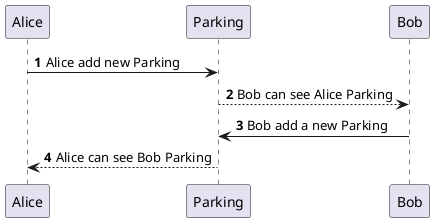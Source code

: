 @startuml
'https://plantuml.com/sequence-diagram

autonumber

Alice -> Parking: Alice add new Parking
Parking --> Bob: Bob can see Alice Parking

Bob -> Parking: Bob add a new Parking
Alice <-- Parking: Alice can see Bob Parking
@enduml